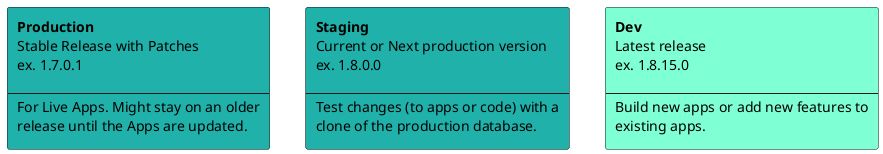 @startuml
Rectangle prod #LightSeaGreen [
<b>Production</b>
Stable Release with Patches
ex. 1.7.0.1

---
For Live Apps. Might stay on an older
release until the Apps are updated.
]
rectangle stage #LightSeaGreen [
<b>Staging</b>
Current or Next production version
ex. 1.8.0.0

---
Test changes (to apps or code) with a
clone of the production database.
]
rectangle dev #AquaMarine [
<b>Dev</b>
Latest release
ex. 1.8.15.0

---
Build new apps or add new features to
existing apps.
]
prod -[hidden]r-> stage
stage -[hidden]r-> dev
@enduml
